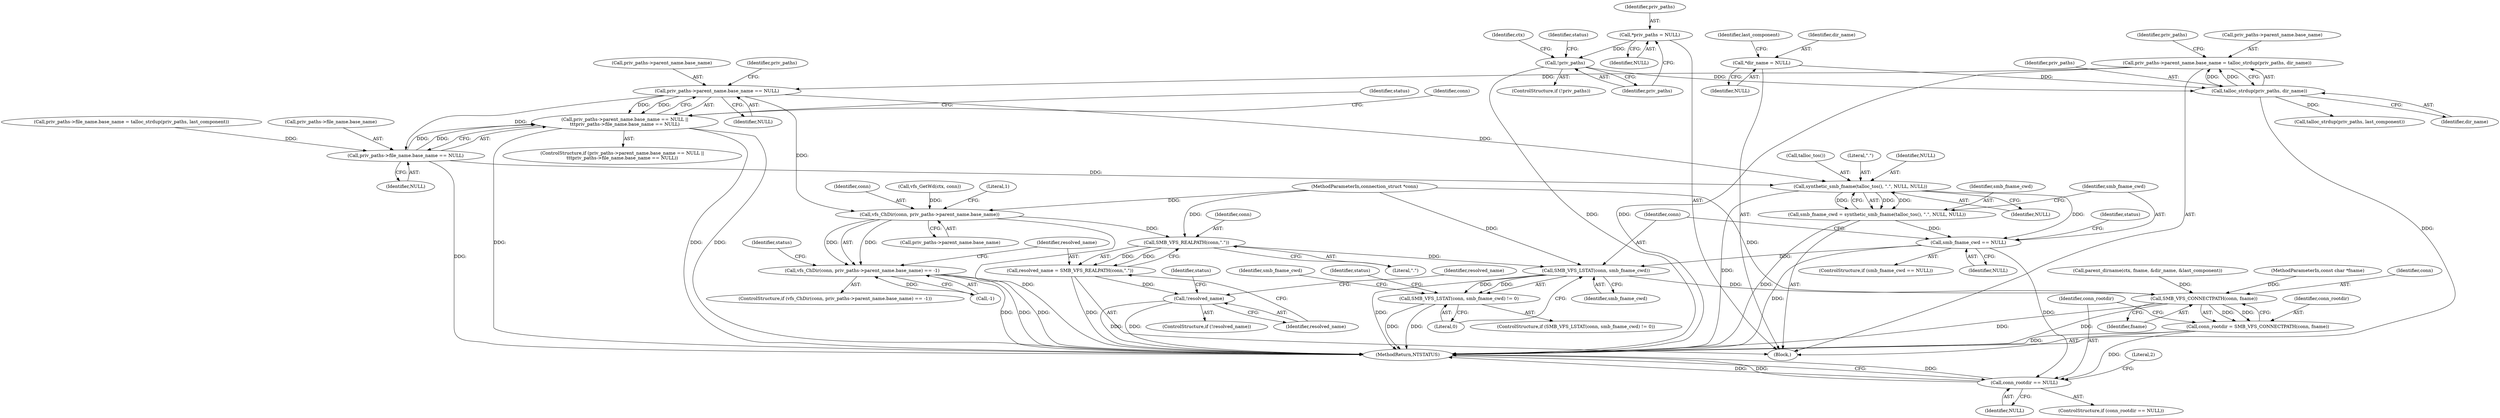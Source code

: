 digraph "0_samba_4278ef25f64d5fdbf432ff1534e275416ec9561e@API" {
"1000166" [label="(Call,priv_paths->parent_name.base_name = talloc_strdup(priv_paths, dir_name))"];
"1000172" [label="(Call,talloc_strdup(priv_paths, dir_name))"];
"1000145" [label="(Call,!priv_paths)"];
"1000139" [label="(Call,*priv_paths = NULL)"];
"1000119" [label="(Call,*dir_name = NULL)"];
"1000186" [label="(Call,priv_paths->parent_name.base_name == NULL)"];
"1000185" [label="(Call,priv_paths->parent_name.base_name == NULL ||\n\t\t\tpriv_paths->file_name.base_name == NULL)"];
"1000193" [label="(Call,priv_paths->file_name.base_name == NULL)"];
"1000291" [label="(Call,synthetic_smb_fname(talloc_tos(), \".\", NULL, NULL))"];
"1000289" [label="(Call,smb_fname_cwd = synthetic_smb_fname(talloc_tos(), \".\", NULL, NULL))"];
"1000297" [label="(Call,smb_fname_cwd == NULL)"];
"1000307" [label="(Call,SMB_VFS_LSTAT(conn, smb_fname_cwd))"];
"1000306" [label="(Call,SMB_VFS_LSTAT(conn, smb_fname_cwd) != 0)"];
"1000346" [label="(Call,SMB_VFS_CONNECTPATH(conn, fname))"];
"1000344" [label="(Call,conn_rootdir = SMB_VFS_CONNECTPATH(conn, fname))"];
"1000350" [label="(Call,conn_rootdir == NULL)"];
"1000236" [label="(Call,vfs_ChDir(conn, priv_paths->parent_name.base_name))"];
"1000235" [label="(Call,vfs_ChDir(conn, priv_paths->parent_name.base_name) == -1)"];
"1000253" [label="(Call,SMB_VFS_REALPATH(conn,\".\"))"];
"1000251" [label="(Call,resolved_name = SMB_VFS_REALPATH(conn,\".\"))"];
"1000257" [label="(Call,!resolved_name)"];
"1000124" [label="(Identifier,last_component)"];
"1000252" [label="(Identifier,resolved_name)"];
"1000166" [label="(Call,priv_paths->parent_name.base_name = talloc_strdup(priv_paths, dir_name))"];
"1000257" [label="(Call,!resolved_name)"];
"1000187" [label="(Call,priv_paths->parent_name.base_name)"];
"1000302" [label="(Identifier,status)"];
"1000139" [label="(Call,*priv_paths = NULL)"];
"1000175" [label="(Call,priv_paths->file_name.base_name = talloc_strdup(priv_paths, last_component))"];
"1000298" [label="(Identifier,smb_fname_cwd)"];
"1000297" [label="(Call,smb_fname_cwd == NULL)"];
"1000268" [label="(Identifier,resolved_name)"];
"1000308" [label="(Identifier,conn)"];
"1000355" [label="(Literal,2)"];
"1000172" [label="(Call,talloc_strdup(priv_paths, dir_name))"];
"1000322" [label="(Identifier,smb_fname_cwd)"];
"1000181" [label="(Call,talloc_strdup(priv_paths, last_component))"];
"1000222" [label="(Call,vfs_GetWd(ctx, conn))"];
"1000185" [label="(Call,priv_paths->parent_name.base_name == NULL ||\n\t\t\tpriv_paths->file_name.base_name == NULL)"];
"1000199" [label="(Identifier,NULL)"];
"1000361" [label="(MethodReturn,NTSTATUS)"];
"1000173" [label="(Identifier,priv_paths)"];
"1000258" [label="(Identifier,resolved_name)"];
"1000299" [label="(Identifier,NULL)"];
"1000194" [label="(Call,priv_paths->file_name.base_name)"];
"1000253" [label="(Call,SMB_VFS_REALPATH(conn,\".\"))"];
"1000119" [label="(Call,*dir_name = NULL)"];
"1000140" [label="(Identifier,priv_paths)"];
"1000120" [label="(Identifier,dir_name)"];
"1000261" [label="(Identifier,status)"];
"1000144" [label="(ControlStructure,if (!priv_paths))"];
"1000345" [label="(Identifier,conn_rootdir)"];
"1000107" [label="(MethodParameterIn,connection_struct *conn)"];
"1000235" [label="(Call,vfs_ChDir(conn, priv_paths->parent_name.base_name) == -1)"];
"1000306" [label="(Call,SMB_VFS_LSTAT(conn, smb_fname_cwd) != 0)"];
"1000352" [label="(Identifier,NULL)"];
"1000350" [label="(Call,conn_rootdir == NULL)"];
"1000154" [label="(Call,parent_dirname(ctx, fname, &dir_name, &last_component))"];
"1000305" [label="(ControlStructure,if (SMB_VFS_LSTAT(conn, smb_fname_cwd) != 0))"];
"1000254" [label="(Identifier,conn)"];
"1000291" [label="(Call,synthetic_smb_fname(talloc_tos(), \".\", NULL, NULL))"];
"1000141" [label="(Identifier,NULL)"];
"1000186" [label="(Call,priv_paths->parent_name.base_name == NULL)"];
"1000184" [label="(ControlStructure,if (priv_paths->parent_name.base_name == NULL ||\n\t\t\tpriv_paths->file_name.base_name == NULL))"];
"1000309" [label="(Identifier,smb_fname_cwd)"];
"1000155" [label="(Identifier,ctx)"];
"1000292" [label="(Call,talloc_tos())"];
"1000110" [label="(Block,)"];
"1000344" [label="(Call,conn_rootdir = SMB_VFS_CONNECTPATH(conn, fname))"];
"1000234" [label="(ControlStructure,if (vfs_ChDir(conn, priv_paths->parent_name.base_name) == -1))"];
"1000108" [label="(MethodParameterIn,const char *fname)"];
"1000244" [label="(Literal,1)"];
"1000146" [label="(Identifier,priv_paths)"];
"1000121" [label="(Identifier,NULL)"];
"1000290" [label="(Identifier,smb_fname_cwd)"];
"1000351" [label="(Identifier,conn_rootdir)"];
"1000346" [label="(Call,SMB_VFS_CONNECTPATH(conn, fname))"];
"1000196" [label="(Identifier,priv_paths)"];
"1000349" [label="(ControlStructure,if (conn_rootdir == NULL))"];
"1000149" [label="(Identifier,status)"];
"1000238" [label="(Call,priv_paths->parent_name.base_name)"];
"1000293" [label="(Literal,\".\")"];
"1000193" [label="(Call,priv_paths->file_name.base_name == NULL)"];
"1000347" [label="(Identifier,conn)"];
"1000255" [label="(Literal,\".\")"];
"1000294" [label="(Identifier,NULL)"];
"1000192" [label="(Identifier,NULL)"];
"1000289" [label="(Call,smb_fname_cwd = synthetic_smb_fname(talloc_tos(), \".\", NULL, NULL))"];
"1000348" [label="(Identifier,fname)"];
"1000313" [label="(Identifier,status)"];
"1000295" [label="(Identifier,NULL)"];
"1000296" [label="(ControlStructure,if (smb_fname_cwd == NULL))"];
"1000247" [label="(Identifier,status)"];
"1000174" [label="(Identifier,dir_name)"];
"1000251" [label="(Call,resolved_name = SMB_VFS_REALPATH(conn,\".\"))"];
"1000256" [label="(ControlStructure,if (!resolved_name))"];
"1000145" [label="(Call,!priv_paths)"];
"1000178" [label="(Identifier,priv_paths)"];
"1000236" [label="(Call,vfs_ChDir(conn, priv_paths->parent_name.base_name))"];
"1000237" [label="(Identifier,conn)"];
"1000243" [label="(Call,-1)"];
"1000208" [label="(Identifier,conn)"];
"1000307" [label="(Call,SMB_VFS_LSTAT(conn, smb_fname_cwd))"];
"1000202" [label="(Identifier,status)"];
"1000167" [label="(Call,priv_paths->parent_name.base_name)"];
"1000310" [label="(Literal,0)"];
"1000166" -> "1000110"  [label="AST: "];
"1000166" -> "1000172"  [label="CFG: "];
"1000167" -> "1000166"  [label="AST: "];
"1000172" -> "1000166"  [label="AST: "];
"1000178" -> "1000166"  [label="CFG: "];
"1000166" -> "1000361"  [label="DDG: "];
"1000172" -> "1000166"  [label="DDG: "];
"1000172" -> "1000166"  [label="DDG: "];
"1000166" -> "1000186"  [label="DDG: "];
"1000172" -> "1000174"  [label="CFG: "];
"1000173" -> "1000172"  [label="AST: "];
"1000174" -> "1000172"  [label="AST: "];
"1000172" -> "1000361"  [label="DDG: "];
"1000145" -> "1000172"  [label="DDG: "];
"1000119" -> "1000172"  [label="DDG: "];
"1000172" -> "1000181"  [label="DDG: "];
"1000145" -> "1000144"  [label="AST: "];
"1000145" -> "1000146"  [label="CFG: "];
"1000146" -> "1000145"  [label="AST: "];
"1000149" -> "1000145"  [label="CFG: "];
"1000155" -> "1000145"  [label="CFG: "];
"1000145" -> "1000361"  [label="DDG: "];
"1000139" -> "1000145"  [label="DDG: "];
"1000139" -> "1000110"  [label="AST: "];
"1000139" -> "1000141"  [label="CFG: "];
"1000140" -> "1000139"  [label="AST: "];
"1000141" -> "1000139"  [label="AST: "];
"1000146" -> "1000139"  [label="CFG: "];
"1000119" -> "1000110"  [label="AST: "];
"1000119" -> "1000121"  [label="CFG: "];
"1000120" -> "1000119"  [label="AST: "];
"1000121" -> "1000119"  [label="AST: "];
"1000124" -> "1000119"  [label="CFG: "];
"1000186" -> "1000185"  [label="AST: "];
"1000186" -> "1000192"  [label="CFG: "];
"1000187" -> "1000186"  [label="AST: "];
"1000192" -> "1000186"  [label="AST: "];
"1000196" -> "1000186"  [label="CFG: "];
"1000185" -> "1000186"  [label="CFG: "];
"1000186" -> "1000185"  [label="DDG: "];
"1000186" -> "1000185"  [label="DDG: "];
"1000186" -> "1000193"  [label="DDG: "];
"1000186" -> "1000236"  [label="DDG: "];
"1000186" -> "1000291"  [label="DDG: "];
"1000185" -> "1000184"  [label="AST: "];
"1000185" -> "1000193"  [label="CFG: "];
"1000193" -> "1000185"  [label="AST: "];
"1000202" -> "1000185"  [label="CFG: "];
"1000208" -> "1000185"  [label="CFG: "];
"1000185" -> "1000361"  [label="DDG: "];
"1000185" -> "1000361"  [label="DDG: "];
"1000185" -> "1000361"  [label="DDG: "];
"1000193" -> "1000185"  [label="DDG: "];
"1000193" -> "1000185"  [label="DDG: "];
"1000193" -> "1000199"  [label="CFG: "];
"1000194" -> "1000193"  [label="AST: "];
"1000199" -> "1000193"  [label="AST: "];
"1000193" -> "1000361"  [label="DDG: "];
"1000175" -> "1000193"  [label="DDG: "];
"1000193" -> "1000291"  [label="DDG: "];
"1000291" -> "1000289"  [label="AST: "];
"1000291" -> "1000295"  [label="CFG: "];
"1000292" -> "1000291"  [label="AST: "];
"1000293" -> "1000291"  [label="AST: "];
"1000294" -> "1000291"  [label="AST: "];
"1000295" -> "1000291"  [label="AST: "];
"1000289" -> "1000291"  [label="CFG: "];
"1000291" -> "1000361"  [label="DDG: "];
"1000291" -> "1000289"  [label="DDG: "];
"1000291" -> "1000289"  [label="DDG: "];
"1000291" -> "1000289"  [label="DDG: "];
"1000291" -> "1000297"  [label="DDG: "];
"1000289" -> "1000110"  [label="AST: "];
"1000290" -> "1000289"  [label="AST: "];
"1000298" -> "1000289"  [label="CFG: "];
"1000289" -> "1000361"  [label="DDG: "];
"1000289" -> "1000297"  [label="DDG: "];
"1000297" -> "1000296"  [label="AST: "];
"1000297" -> "1000299"  [label="CFG: "];
"1000298" -> "1000297"  [label="AST: "];
"1000299" -> "1000297"  [label="AST: "];
"1000302" -> "1000297"  [label="CFG: "];
"1000308" -> "1000297"  [label="CFG: "];
"1000297" -> "1000361"  [label="DDG: "];
"1000297" -> "1000307"  [label="DDG: "];
"1000297" -> "1000350"  [label="DDG: "];
"1000307" -> "1000306"  [label="AST: "];
"1000307" -> "1000309"  [label="CFG: "];
"1000308" -> "1000307"  [label="AST: "];
"1000309" -> "1000307"  [label="AST: "];
"1000310" -> "1000307"  [label="CFG: "];
"1000307" -> "1000361"  [label="DDG: "];
"1000307" -> "1000306"  [label="DDG: "];
"1000307" -> "1000306"  [label="DDG: "];
"1000253" -> "1000307"  [label="DDG: "];
"1000107" -> "1000307"  [label="DDG: "];
"1000307" -> "1000346"  [label="DDG: "];
"1000306" -> "1000305"  [label="AST: "];
"1000306" -> "1000310"  [label="CFG: "];
"1000310" -> "1000306"  [label="AST: "];
"1000313" -> "1000306"  [label="CFG: "];
"1000322" -> "1000306"  [label="CFG: "];
"1000306" -> "1000361"  [label="DDG: "];
"1000306" -> "1000361"  [label="DDG: "];
"1000346" -> "1000344"  [label="AST: "];
"1000346" -> "1000348"  [label="CFG: "];
"1000347" -> "1000346"  [label="AST: "];
"1000348" -> "1000346"  [label="AST: "];
"1000344" -> "1000346"  [label="CFG: "];
"1000346" -> "1000361"  [label="DDG: "];
"1000346" -> "1000361"  [label="DDG: "];
"1000346" -> "1000344"  [label="DDG: "];
"1000346" -> "1000344"  [label="DDG: "];
"1000107" -> "1000346"  [label="DDG: "];
"1000154" -> "1000346"  [label="DDG: "];
"1000108" -> "1000346"  [label="DDG: "];
"1000344" -> "1000110"  [label="AST: "];
"1000345" -> "1000344"  [label="AST: "];
"1000351" -> "1000344"  [label="CFG: "];
"1000344" -> "1000361"  [label="DDG: "];
"1000344" -> "1000350"  [label="DDG: "];
"1000350" -> "1000349"  [label="AST: "];
"1000350" -> "1000352"  [label="CFG: "];
"1000351" -> "1000350"  [label="AST: "];
"1000352" -> "1000350"  [label="AST: "];
"1000355" -> "1000350"  [label="CFG: "];
"1000361" -> "1000350"  [label="CFG: "];
"1000350" -> "1000361"  [label="DDG: "];
"1000350" -> "1000361"  [label="DDG: "];
"1000350" -> "1000361"  [label="DDG: "];
"1000236" -> "1000235"  [label="AST: "];
"1000236" -> "1000238"  [label="CFG: "];
"1000237" -> "1000236"  [label="AST: "];
"1000238" -> "1000236"  [label="AST: "];
"1000244" -> "1000236"  [label="CFG: "];
"1000236" -> "1000361"  [label="DDG: "];
"1000236" -> "1000235"  [label="DDG: "];
"1000236" -> "1000235"  [label="DDG: "];
"1000222" -> "1000236"  [label="DDG: "];
"1000107" -> "1000236"  [label="DDG: "];
"1000236" -> "1000253"  [label="DDG: "];
"1000235" -> "1000234"  [label="AST: "];
"1000235" -> "1000243"  [label="CFG: "];
"1000243" -> "1000235"  [label="AST: "];
"1000247" -> "1000235"  [label="CFG: "];
"1000252" -> "1000235"  [label="CFG: "];
"1000235" -> "1000361"  [label="DDG: "];
"1000235" -> "1000361"  [label="DDG: "];
"1000235" -> "1000361"  [label="DDG: "];
"1000243" -> "1000235"  [label="DDG: "];
"1000253" -> "1000251"  [label="AST: "];
"1000253" -> "1000255"  [label="CFG: "];
"1000254" -> "1000253"  [label="AST: "];
"1000255" -> "1000253"  [label="AST: "];
"1000251" -> "1000253"  [label="CFG: "];
"1000253" -> "1000251"  [label="DDG: "];
"1000253" -> "1000251"  [label="DDG: "];
"1000107" -> "1000253"  [label="DDG: "];
"1000251" -> "1000110"  [label="AST: "];
"1000252" -> "1000251"  [label="AST: "];
"1000258" -> "1000251"  [label="CFG: "];
"1000251" -> "1000361"  [label="DDG: "];
"1000251" -> "1000257"  [label="DDG: "];
"1000257" -> "1000256"  [label="AST: "];
"1000257" -> "1000258"  [label="CFG: "];
"1000258" -> "1000257"  [label="AST: "];
"1000261" -> "1000257"  [label="CFG: "];
"1000268" -> "1000257"  [label="CFG: "];
"1000257" -> "1000361"  [label="DDG: "];
"1000257" -> "1000361"  [label="DDG: "];
}
